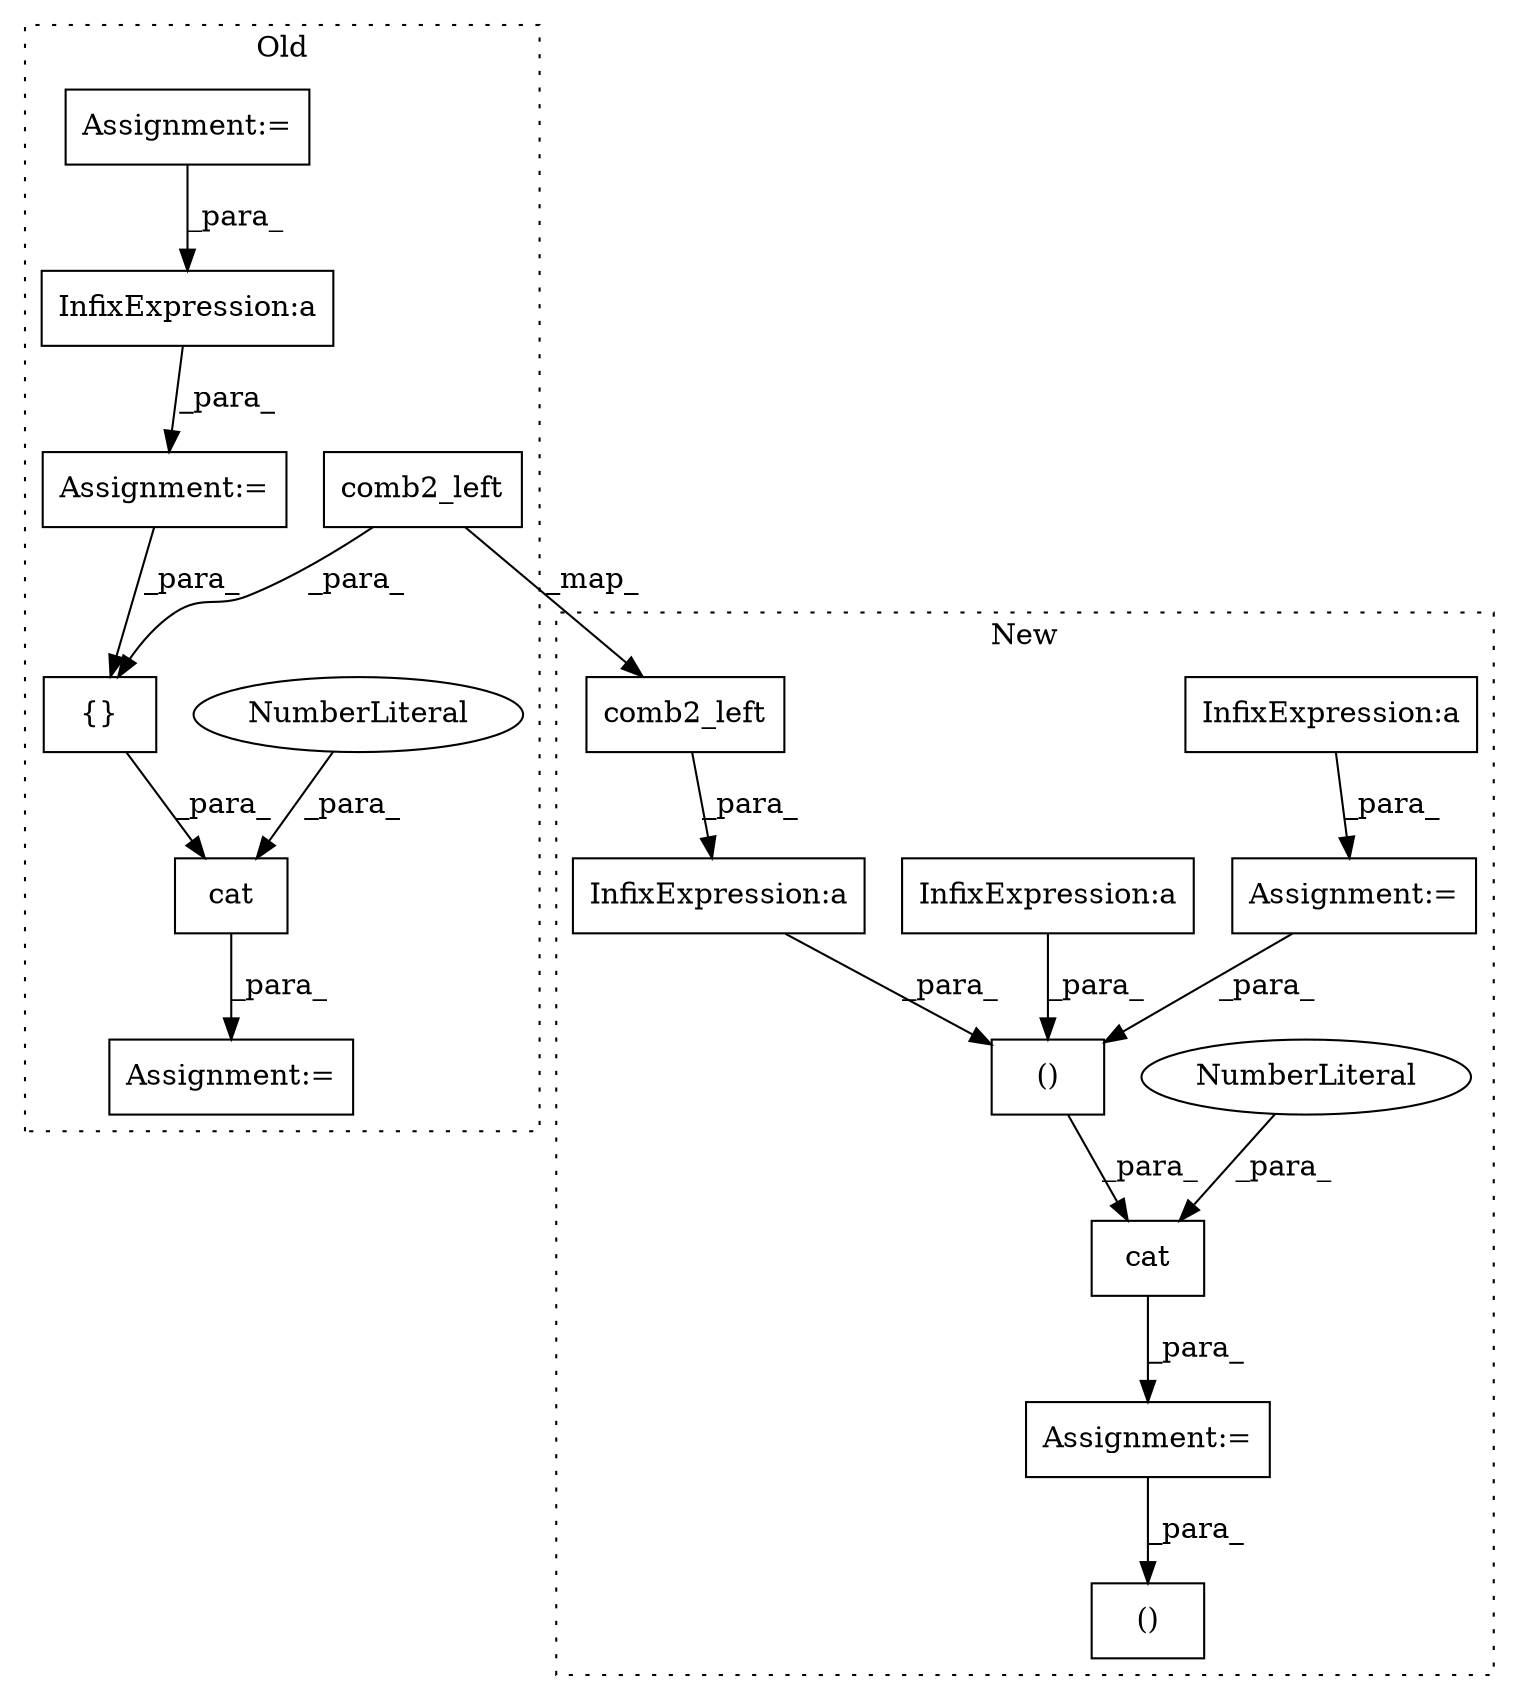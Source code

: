 digraph G {
subgraph cluster0 {
1 [label="cat" a="32" s="18999,19047" l="4,1" shape="box"];
3 [label="Assignment:=" a="7" s="18992" l="1" shape="box"];
4 [label="NumberLiteral" a="34" s="19046" l="1" shape="ellipse"];
5 [label="{}" a="4" s="19012,19044" l="1,1" shape="box"];
7 [label="Assignment:=" a="7" s="18823" l="1" shape="box"];
8 [label="Assignment:=" a="7" s="18603" l="1" shape="box"];
10 [label="InfixExpression:a" a="27" s="18838" l="3" shape="box"];
18 [label="comb2_left" a="32" s="18658,18676" l="11,1" shape="box"];
label = "Old";
style="dotted";
}
subgraph cluster1 {
2 [label="()" a="106" s="14928" l="20" shape="box"];
6 [label="Assignment:=" a="7" s="14746" l="1" shape="box"];
9 [label="InfixExpression:a" a="27" s="14647" l="3" shape="box"];
11 [label="Assignment:=" a="7" s="14843" l="1" shape="box"];
12 [label="()" a="106" s="14859" l="47" shape="box"];
13 [label="cat" a="32" s="14850,14909" l="9,1" shape="box"];
14 [label="InfixExpression:a" a="27" s="14709" l="3" shape="box"];
15 [label="InfixExpression:a" a="27" s="14803" l="3" shape="box"];
16 [label="NumberLiteral" a="34" s="14908" l="1" shape="ellipse"];
17 [label="comb2_left" a="32" s="14691,14708" l="11,1" shape="box"];
label = "New";
style="dotted";
}
1 -> 3 [label="_para_"];
4 -> 1 [label="_para_"];
5 -> 1 [label="_para_"];
6 -> 12 [label="_para_"];
7 -> 5 [label="_para_"];
8 -> 10 [label="_para_"];
9 -> 6 [label="_para_"];
10 -> 7 [label="_para_"];
11 -> 2 [label="_para_"];
12 -> 13 [label="_para_"];
13 -> 11 [label="_para_"];
14 -> 12 [label="_para_"];
15 -> 12 [label="_para_"];
16 -> 13 [label="_para_"];
17 -> 14 [label="_para_"];
18 -> 17 [label="_map_"];
18 -> 5 [label="_para_"];
}